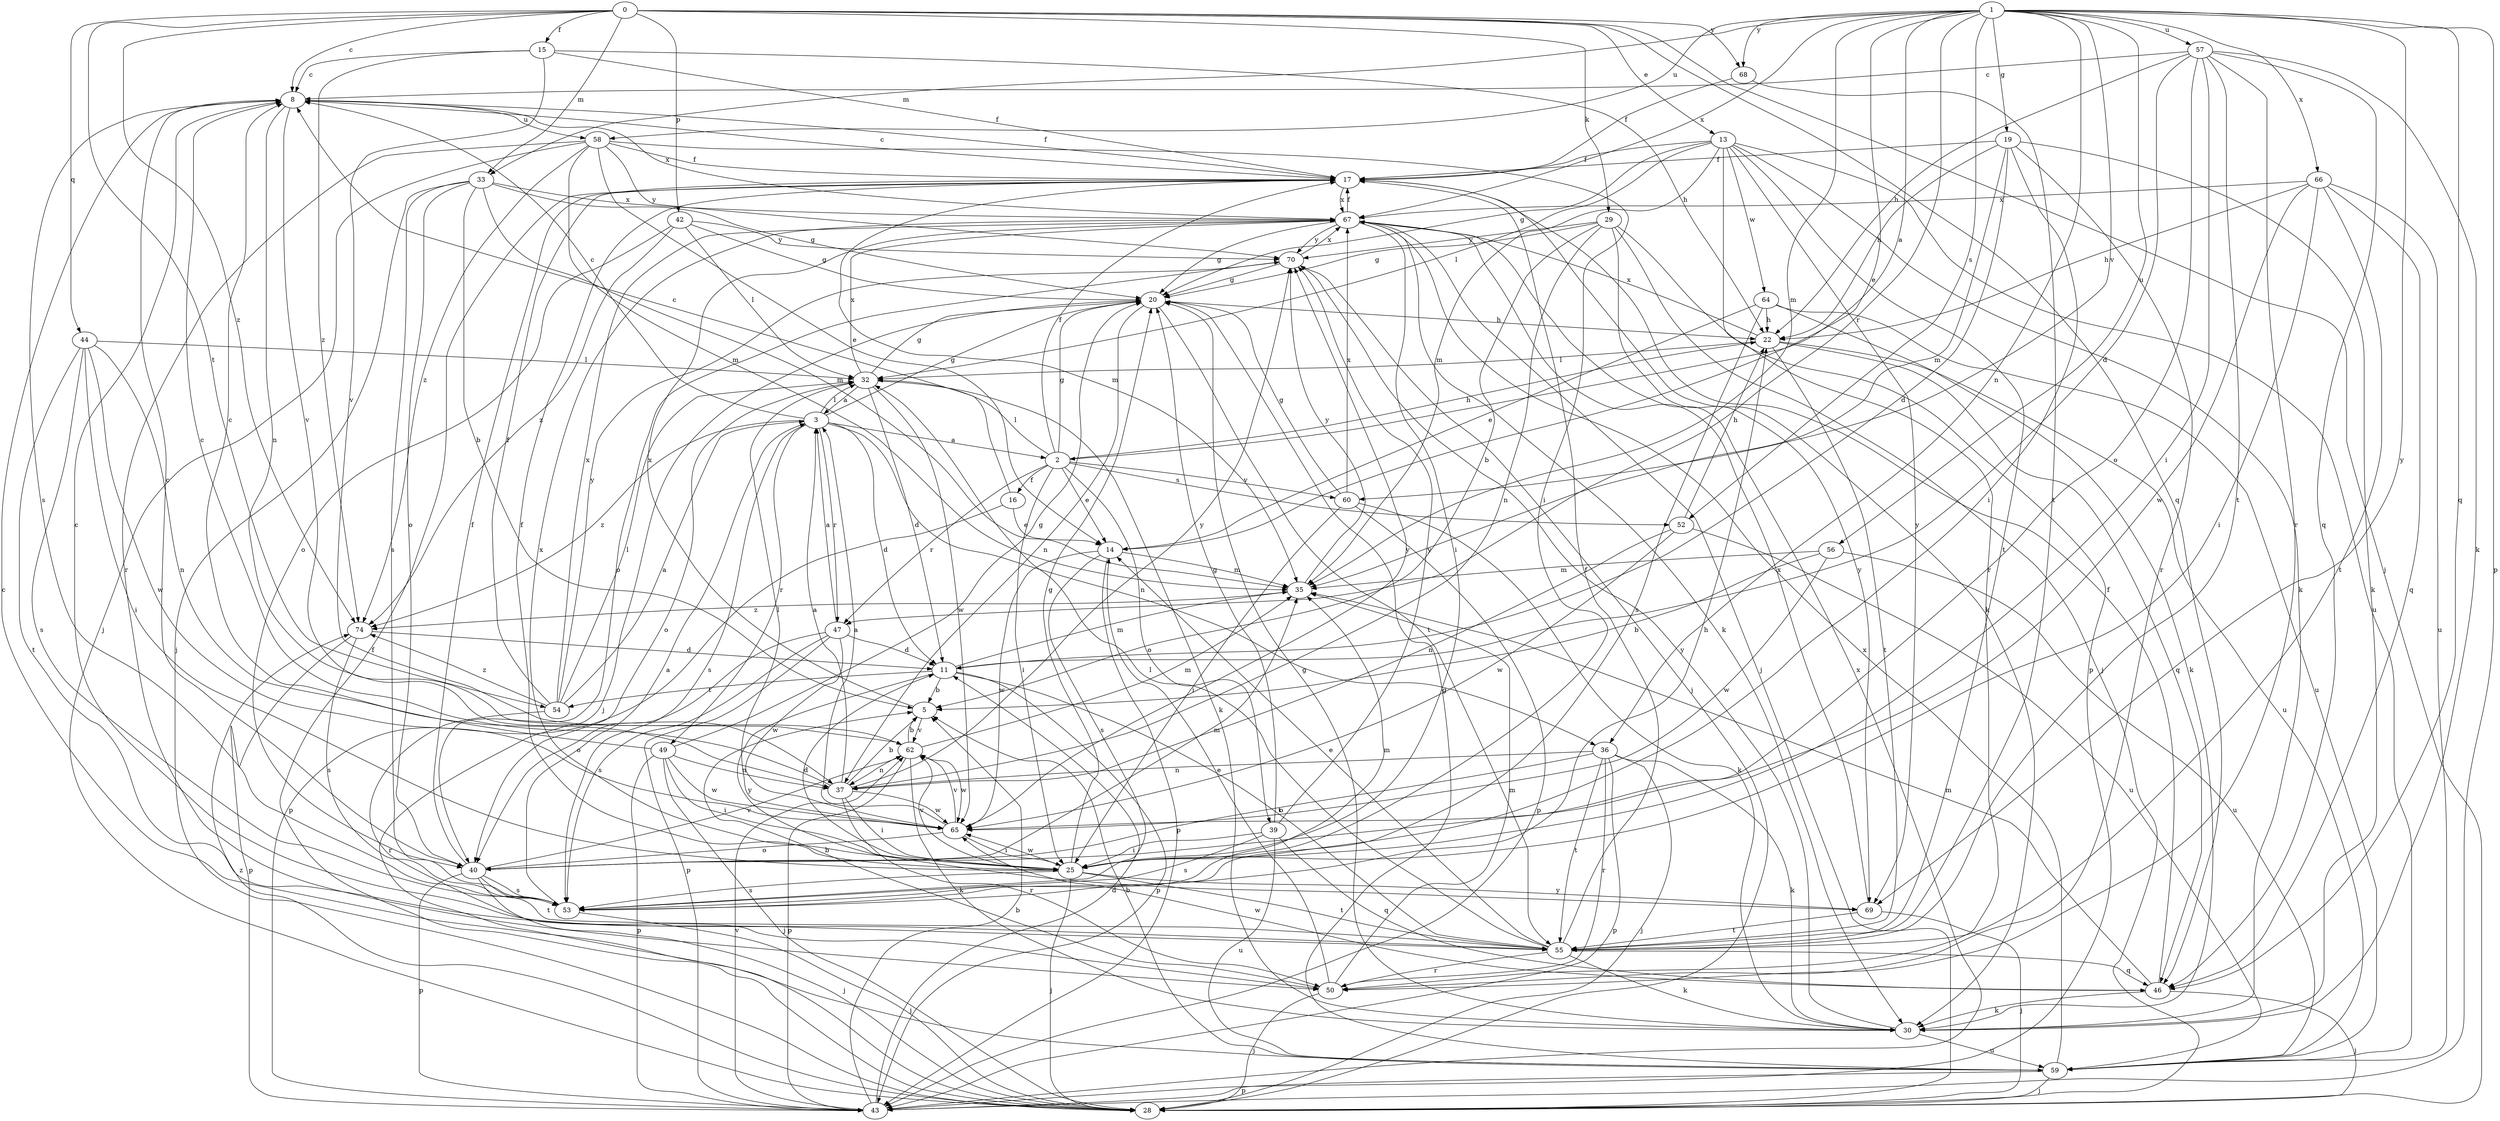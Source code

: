 strict digraph  {
0;
1;
2;
3;
5;
8;
11;
13;
14;
15;
16;
17;
19;
20;
22;
25;
28;
29;
30;
32;
33;
35;
36;
37;
39;
40;
42;
43;
44;
46;
47;
49;
50;
52;
53;
54;
55;
56;
57;
58;
59;
60;
62;
64;
65;
66;
67;
68;
69;
70;
74;
0 -> 8  [label=c];
0 -> 13  [label=e];
0 -> 15  [label=f];
0 -> 28  [label=j];
0 -> 29  [label=k];
0 -> 33  [label=m];
0 -> 42  [label=p];
0 -> 44  [label=q];
0 -> 46  [label=q];
0 -> 54  [label=t];
0 -> 68  [label=y];
0 -> 74  [label=z];
1 -> 2  [label=a];
1 -> 14  [label=e];
1 -> 19  [label=g];
1 -> 33  [label=m];
1 -> 35  [label=m];
1 -> 36  [label=n];
1 -> 43  [label=p];
1 -> 46  [label=q];
1 -> 47  [label=r];
1 -> 52  [label=s];
1 -> 56  [label=u];
1 -> 57  [label=u];
1 -> 58  [label=u];
1 -> 60  [label=v];
1 -> 66  [label=x];
1 -> 67  [label=x];
1 -> 68  [label=y];
1 -> 69  [label=y];
2 -> 14  [label=e];
2 -> 16  [label=f];
2 -> 17  [label=f];
2 -> 20  [label=g];
2 -> 22  [label=h];
2 -> 25  [label=i];
2 -> 32  [label=l];
2 -> 39  [label=o];
2 -> 47  [label=r];
2 -> 52  [label=s];
2 -> 60  [label=v];
3 -> 2  [label=a];
3 -> 8  [label=c];
3 -> 11  [label=d];
3 -> 20  [label=g];
3 -> 32  [label=l];
3 -> 36  [label=n];
3 -> 47  [label=r];
3 -> 49  [label=r];
3 -> 53  [label=s];
3 -> 74  [label=z];
5 -> 62  [label=v];
5 -> 67  [label=x];
8 -> 17  [label=f];
8 -> 37  [label=n];
8 -> 53  [label=s];
8 -> 58  [label=u];
8 -> 62  [label=v];
8 -> 67  [label=x];
11 -> 5  [label=b];
11 -> 35  [label=m];
11 -> 43  [label=p];
11 -> 54  [label=t];
11 -> 55  [label=t];
11 -> 69  [label=y];
13 -> 17  [label=f];
13 -> 20  [label=g];
13 -> 30  [label=k];
13 -> 32  [label=l];
13 -> 35  [label=m];
13 -> 50  [label=r];
13 -> 55  [label=t];
13 -> 59  [label=u];
13 -> 64  [label=w];
13 -> 69  [label=y];
14 -> 35  [label=m];
14 -> 43  [label=p];
14 -> 53  [label=s];
14 -> 65  [label=w];
15 -> 8  [label=c];
15 -> 17  [label=f];
15 -> 22  [label=h];
15 -> 62  [label=v];
15 -> 74  [label=z];
16 -> 8  [label=c];
16 -> 14  [label=e];
16 -> 43  [label=p];
17 -> 8  [label=c];
17 -> 30  [label=k];
17 -> 35  [label=m];
17 -> 67  [label=x];
19 -> 11  [label=d];
19 -> 17  [label=f];
19 -> 22  [label=h];
19 -> 25  [label=i];
19 -> 30  [label=k];
19 -> 35  [label=m];
19 -> 50  [label=r];
20 -> 22  [label=h];
20 -> 28  [label=j];
20 -> 37  [label=n];
20 -> 55  [label=t];
22 -> 32  [label=l];
22 -> 46  [label=q];
22 -> 55  [label=t];
22 -> 59  [label=u];
22 -> 67  [label=x];
25 -> 11  [label=d];
25 -> 17  [label=f];
25 -> 20  [label=g];
25 -> 28  [label=j];
25 -> 53  [label=s];
25 -> 55  [label=t];
25 -> 62  [label=v];
25 -> 65  [label=w];
25 -> 67  [label=x];
25 -> 69  [label=y];
28 -> 17  [label=f];
28 -> 74  [label=z];
29 -> 5  [label=b];
29 -> 20  [label=g];
29 -> 28  [label=j];
29 -> 37  [label=n];
29 -> 43  [label=p];
29 -> 69  [label=y];
29 -> 70  [label=y];
30 -> 20  [label=g];
30 -> 59  [label=u];
30 -> 70  [label=y];
32 -> 3  [label=a];
32 -> 11  [label=d];
32 -> 20  [label=g];
32 -> 30  [label=k];
32 -> 40  [label=o];
32 -> 65  [label=w];
32 -> 67  [label=x];
33 -> 5  [label=b];
33 -> 20  [label=g];
33 -> 28  [label=j];
33 -> 35  [label=m];
33 -> 40  [label=o];
33 -> 53  [label=s];
33 -> 67  [label=x];
35 -> 70  [label=y];
35 -> 74  [label=z];
36 -> 28  [label=j];
36 -> 30  [label=k];
36 -> 37  [label=n];
36 -> 40  [label=o];
36 -> 43  [label=p];
36 -> 50  [label=r];
36 -> 55  [label=t];
37 -> 3  [label=a];
37 -> 5  [label=b];
37 -> 8  [label=c];
37 -> 25  [label=i];
37 -> 50  [label=r];
37 -> 65  [label=w];
37 -> 70  [label=y];
39 -> 20  [label=g];
39 -> 25  [label=i];
39 -> 46  [label=q];
39 -> 53  [label=s];
39 -> 59  [label=u];
39 -> 70  [label=y];
40 -> 8  [label=c];
40 -> 17  [label=f];
40 -> 28  [label=j];
40 -> 35  [label=m];
40 -> 43  [label=p];
40 -> 53  [label=s];
40 -> 55  [label=t];
40 -> 62  [label=v];
42 -> 20  [label=g];
42 -> 32  [label=l];
42 -> 40  [label=o];
42 -> 70  [label=y];
42 -> 74  [label=z];
43 -> 5  [label=b];
43 -> 11  [label=d];
43 -> 62  [label=v];
43 -> 67  [label=x];
44 -> 25  [label=i];
44 -> 32  [label=l];
44 -> 37  [label=n];
44 -> 53  [label=s];
44 -> 55  [label=t];
44 -> 65  [label=w];
46 -> 17  [label=f];
46 -> 28  [label=j];
46 -> 30  [label=k];
46 -> 35  [label=m];
46 -> 65  [label=w];
47 -> 3  [label=a];
47 -> 11  [label=d];
47 -> 40  [label=o];
47 -> 43  [label=p];
47 -> 53  [label=s];
47 -> 65  [label=w];
49 -> 8  [label=c];
49 -> 20  [label=g];
49 -> 25  [label=i];
49 -> 28  [label=j];
49 -> 37  [label=n];
49 -> 43  [label=p];
49 -> 65  [label=w];
50 -> 5  [label=b];
50 -> 14  [label=e];
50 -> 28  [label=j];
50 -> 35  [label=m];
52 -> 22  [label=h];
52 -> 37  [label=n];
52 -> 59  [label=u];
52 -> 65  [label=w];
53 -> 3  [label=a];
53 -> 22  [label=h];
53 -> 28  [label=j];
53 -> 35  [label=m];
54 -> 3  [label=a];
54 -> 17  [label=f];
54 -> 32  [label=l];
54 -> 50  [label=r];
54 -> 67  [label=x];
54 -> 70  [label=y];
54 -> 74  [label=z];
55 -> 8  [label=c];
55 -> 14  [label=e];
55 -> 17  [label=f];
55 -> 30  [label=k];
55 -> 32  [label=l];
55 -> 46  [label=q];
55 -> 50  [label=r];
56 -> 5  [label=b];
56 -> 35  [label=m];
56 -> 59  [label=u];
56 -> 65  [label=w];
57 -> 8  [label=c];
57 -> 11  [label=d];
57 -> 22  [label=h];
57 -> 25  [label=i];
57 -> 30  [label=k];
57 -> 40  [label=o];
57 -> 46  [label=q];
57 -> 50  [label=r];
57 -> 55  [label=t];
58 -> 14  [label=e];
58 -> 17  [label=f];
58 -> 25  [label=i];
58 -> 28  [label=j];
58 -> 35  [label=m];
58 -> 50  [label=r];
58 -> 70  [label=y];
58 -> 74  [label=z];
59 -> 5  [label=b];
59 -> 8  [label=c];
59 -> 20  [label=g];
59 -> 28  [label=j];
59 -> 43  [label=p];
59 -> 67  [label=x];
60 -> 20  [label=g];
60 -> 25  [label=i];
60 -> 30  [label=k];
60 -> 43  [label=p];
60 -> 67  [label=x];
62 -> 5  [label=b];
62 -> 30  [label=k];
62 -> 35  [label=m];
62 -> 37  [label=n];
62 -> 43  [label=p];
62 -> 65  [label=w];
64 -> 14  [label=e];
64 -> 22  [label=h];
64 -> 30  [label=k];
64 -> 53  [label=s];
64 -> 59  [label=u];
65 -> 3  [label=a];
65 -> 25  [label=i];
65 -> 32  [label=l];
65 -> 40  [label=o];
65 -> 62  [label=v];
65 -> 70  [label=y];
66 -> 22  [label=h];
66 -> 25  [label=i];
66 -> 46  [label=q];
66 -> 55  [label=t];
66 -> 59  [label=u];
66 -> 65  [label=w];
66 -> 67  [label=x];
67 -> 17  [label=f];
67 -> 20  [label=g];
67 -> 25  [label=i];
67 -> 28  [label=j];
67 -> 30  [label=k];
67 -> 70  [label=y];
68 -> 17  [label=f];
68 -> 55  [label=t];
69 -> 28  [label=j];
69 -> 55  [label=t];
69 -> 67  [label=x];
70 -> 20  [label=g];
70 -> 28  [label=j];
70 -> 40  [label=o];
70 -> 67  [label=x];
74 -> 11  [label=d];
74 -> 43  [label=p];
74 -> 53  [label=s];
}
